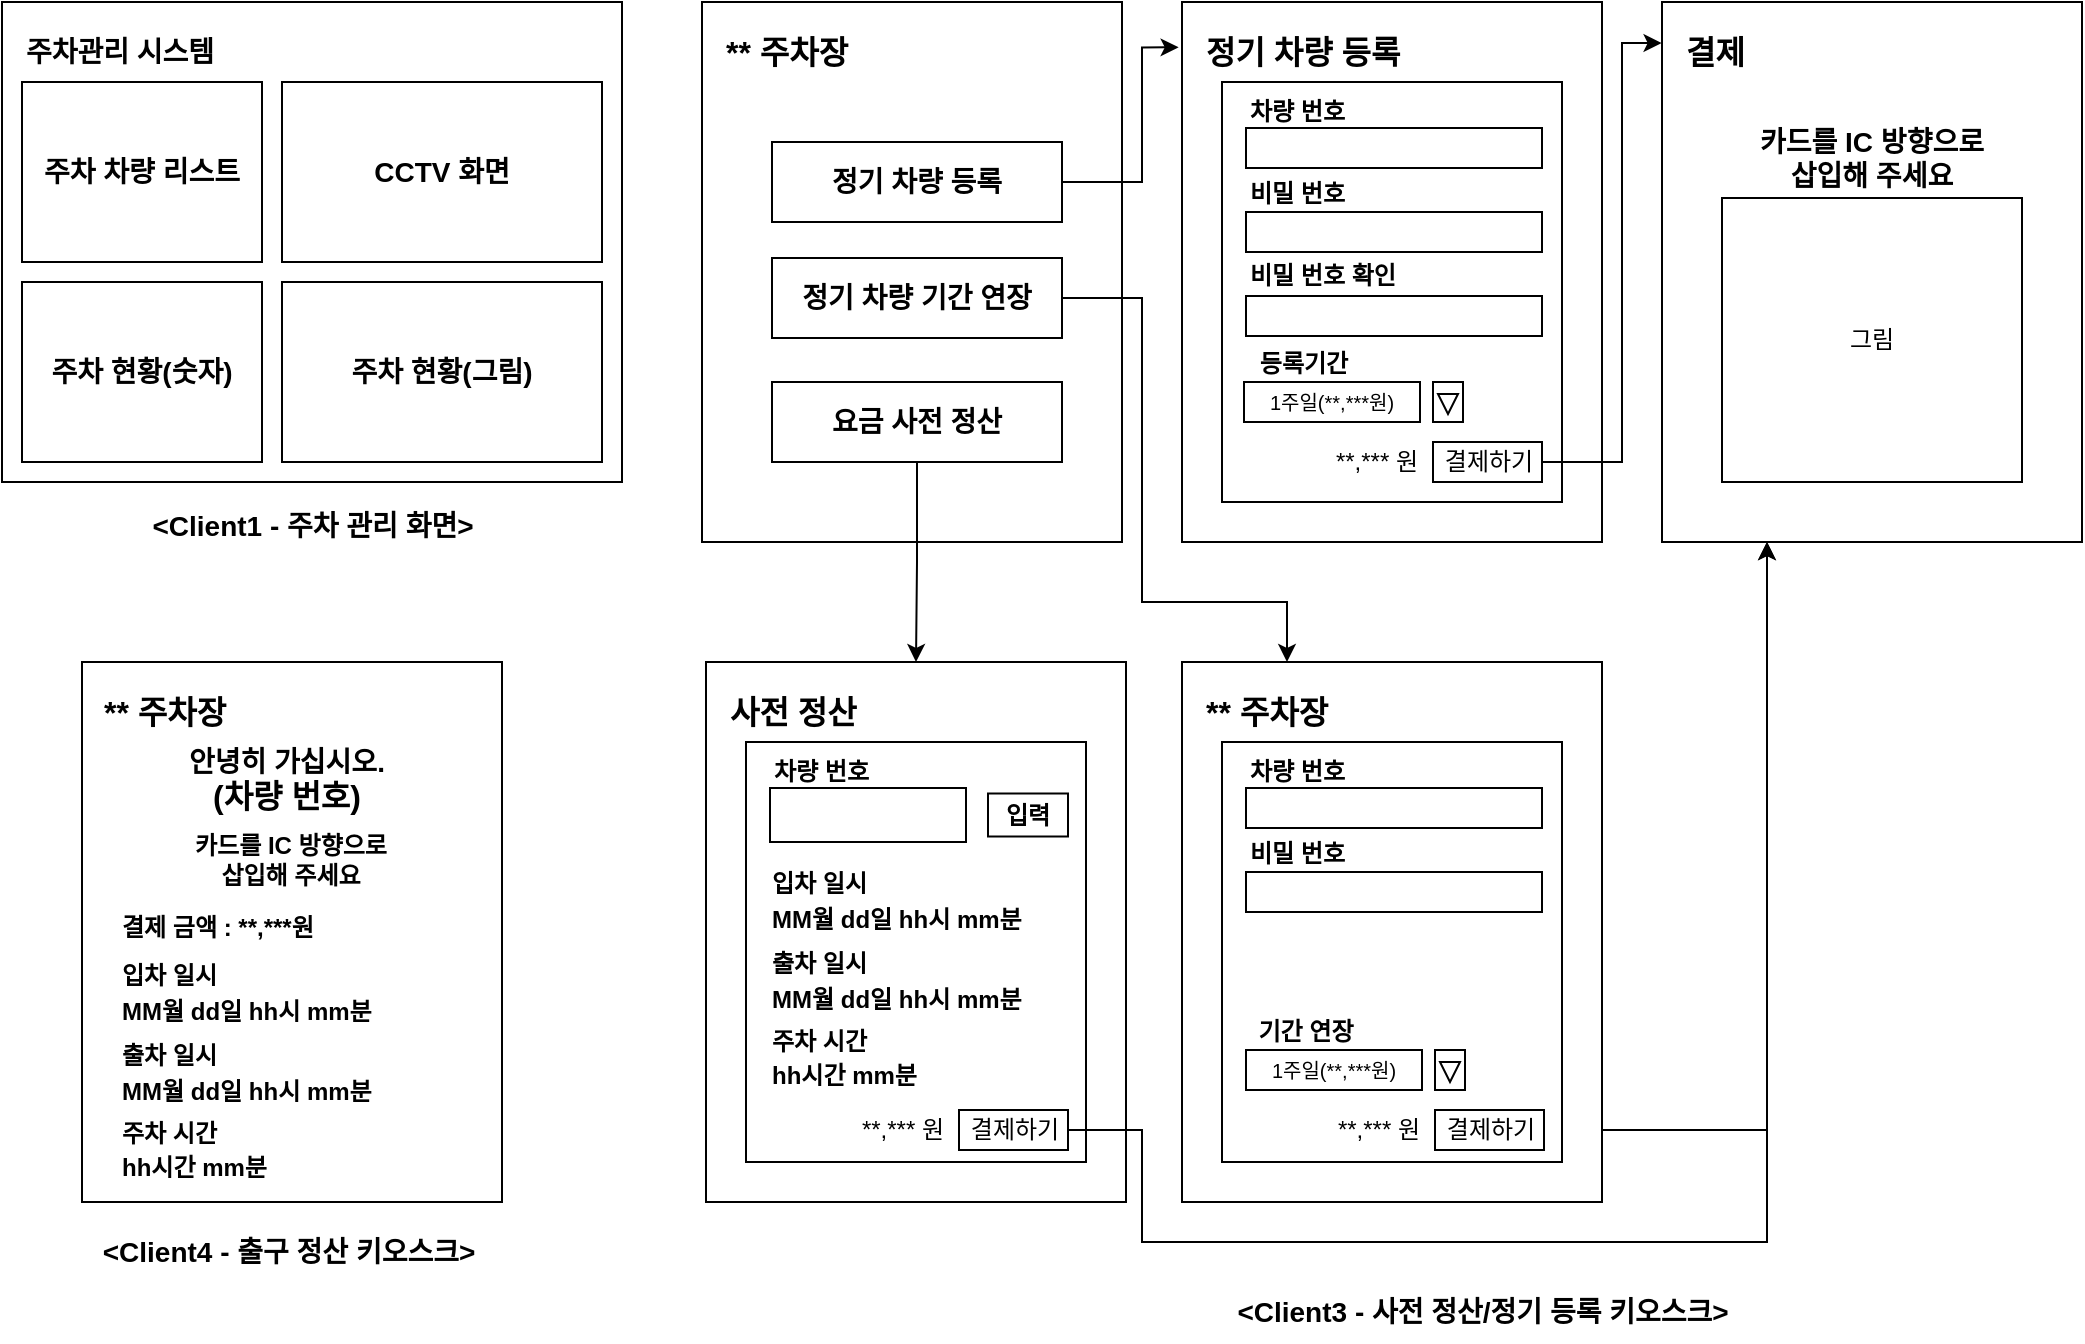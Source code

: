 <mxfile version="26.1.3">
  <diagram name="페이지-1" id="6zYiGLpCi4L3Z8N9PTFm">
    <mxGraphModel dx="1235" dy="661" grid="1" gridSize="10" guides="1" tooltips="1" connect="1" arrows="1" fold="1" page="1" pageScale="1" pageWidth="1169" pageHeight="827" math="0" shadow="0">
      <root>
        <mxCell id="0" />
        <mxCell id="1" parent="0" />
        <mxCell id="hS6iOgs_LtcqVkNzkukX-16" value="&amp;lt;Client3 - 사전 정산/정기 등록 키오스크&lt;span style=&quot;background-color: transparent; color: light-dark(rgb(0, 0, 0), rgb(255, 255, 255));&quot;&gt;&amp;gt;&lt;/span&gt;" style="text;html=1;align=center;verticalAlign=middle;resizable=0;points=[];autosize=1;strokeColor=none;fillColor=none;fontSize=14;fontStyle=1" parent="1" vertex="1">
          <mxGeometry x="640" y="670" width="280" height="30" as="geometry" />
        </mxCell>
        <mxCell id="hS6iOgs_LtcqVkNzkukX-18" value="" style="group" parent="1" vertex="1" connectable="0">
          <mxGeometry x="40" y="30" width="310" height="277.25" as="geometry" />
        </mxCell>
        <mxCell id="77pEXItfYRGRTwTqh-JJ-1" value="" style="rounded=0;whiteSpace=wrap;html=1;" parent="hS6iOgs_LtcqVkNzkukX-18" vertex="1">
          <mxGeometry width="310" height="240" as="geometry" />
        </mxCell>
        <mxCell id="77pEXItfYRGRTwTqh-JJ-2" value="주차관리 시스템" style="text;html=1;align=left;verticalAlign=middle;whiteSpace=wrap;rounded=0;fontSize=14;fontStyle=1" parent="hS6iOgs_LtcqVkNzkukX-18" vertex="1">
          <mxGeometry x="10" y="10" width="120" height="30" as="geometry" />
        </mxCell>
        <mxCell id="77pEXItfYRGRTwTqh-JJ-3" value="주차 차량 리스트" style="rounded=0;whiteSpace=wrap;html=1;fontSize=14;fontStyle=1" parent="hS6iOgs_LtcqVkNzkukX-18" vertex="1">
          <mxGeometry x="10" y="40" width="120" height="90" as="geometry" />
        </mxCell>
        <mxCell id="77pEXItfYRGRTwTqh-JJ-4" value="주차 현황(숫자)" style="rounded=0;whiteSpace=wrap;html=1;fontSize=14;fontStyle=1" parent="hS6iOgs_LtcqVkNzkukX-18" vertex="1">
          <mxGeometry x="10" y="140" width="120" height="90" as="geometry" />
        </mxCell>
        <mxCell id="77pEXItfYRGRTwTqh-JJ-7" value="CCTV 화면" style="rounded=0;whiteSpace=wrap;html=1;fontSize=14;fontStyle=1" parent="hS6iOgs_LtcqVkNzkukX-18" vertex="1">
          <mxGeometry x="140" y="40" width="160" height="90" as="geometry" />
        </mxCell>
        <mxCell id="77pEXItfYRGRTwTqh-JJ-8" value="주차 현황(그림)" style="rounded=0;whiteSpace=wrap;html=1;align=center;verticalAlign=middle;fontSize=14;fontStyle=1" parent="hS6iOgs_LtcqVkNzkukX-18" vertex="1">
          <mxGeometry x="140" y="140" width="160" height="90" as="geometry" />
        </mxCell>
        <mxCell id="hS6iOgs_LtcqVkNzkukX-14" value="&amp;lt;Client1 - 주차 관리 화면&amp;gt;" style="text;html=1;align=center;verticalAlign=middle;resizable=0;points=[];autosize=1;strokeColor=none;fillColor=none;fontSize=14;fontStyle=1" parent="hS6iOgs_LtcqVkNzkukX-18" vertex="1">
          <mxGeometry x="60" y="247.25" width="190" height="30" as="geometry" />
        </mxCell>
        <mxCell id="hS6iOgs_LtcqVkNzkukX-54" value="" style="group" parent="1" vertex="1" connectable="0">
          <mxGeometry x="390" y="30" width="210" height="270" as="geometry" />
        </mxCell>
        <mxCell id="hS6iOgs_LtcqVkNzkukX-12" value="" style="rounded=0;whiteSpace=wrap;html=1;" parent="hS6iOgs_LtcqVkNzkukX-54" vertex="1">
          <mxGeometry width="210" height="270" as="geometry" />
        </mxCell>
        <mxCell id="hS6iOgs_LtcqVkNzkukX-13" value="** 주차장" style="text;html=1;align=left;verticalAlign=middle;whiteSpace=wrap;rounded=0;fontStyle=1;fontSize=16;" parent="hS6iOgs_LtcqVkNzkukX-54" vertex="1">
          <mxGeometry x="10" y="10" width="100" height="30" as="geometry" />
        </mxCell>
        <mxCell id="hS6iOgs_LtcqVkNzkukX-20" value="정기 차량 등록" style="text;html=1;align=center;verticalAlign=middle;whiteSpace=wrap;rounded=0;labelBorderColor=none;strokeColor=default;fontSize=14;fontStyle=1" parent="hS6iOgs_LtcqVkNzkukX-54" vertex="1">
          <mxGeometry x="35" y="70" width="145" height="40" as="geometry" />
        </mxCell>
        <mxCell id="hS6iOgs_LtcqVkNzkukX-21" value="정기 차량 기간 연장" style="text;html=1;align=center;verticalAlign=middle;whiteSpace=wrap;rounded=0;labelBorderColor=none;strokeColor=default;fontSize=14;fontStyle=1" parent="hS6iOgs_LtcqVkNzkukX-54" vertex="1">
          <mxGeometry x="35" y="128" width="145" height="40" as="geometry" />
        </mxCell>
        <mxCell id="tHhZRvzUOpwLmbIRdvHh-25" value="요금 사전 정산" style="text;html=1;align=center;verticalAlign=middle;whiteSpace=wrap;rounded=0;labelBorderColor=none;strokeColor=default;fontSize=14;fontStyle=1" vertex="1" parent="hS6iOgs_LtcqVkNzkukX-54">
          <mxGeometry x="35" y="190" width="145" height="40" as="geometry" />
        </mxCell>
        <mxCell id="hS6iOgs_LtcqVkNzkukX-55" value="" style="group" parent="1" vertex="1" connectable="0">
          <mxGeometry x="630" y="30" width="210" height="270" as="geometry" />
        </mxCell>
        <mxCell id="hS6iOgs_LtcqVkNzkukX-22" value="" style="rounded=0;whiteSpace=wrap;html=1;" parent="hS6iOgs_LtcqVkNzkukX-55" vertex="1">
          <mxGeometry width="210" height="270" as="geometry" />
        </mxCell>
        <mxCell id="hS6iOgs_LtcqVkNzkukX-23" value="정기 차량 등록" style="text;html=1;align=left;verticalAlign=middle;whiteSpace=wrap;rounded=0;fontStyle=1;fontSize=16;" parent="hS6iOgs_LtcqVkNzkukX-55" vertex="1">
          <mxGeometry x="10" y="10" width="120" height="30" as="geometry" />
        </mxCell>
        <mxCell id="hS6iOgs_LtcqVkNzkukX-24" value="" style="rounded=0;whiteSpace=wrap;html=1;" parent="hS6iOgs_LtcqVkNzkukX-55" vertex="1">
          <mxGeometry x="20" y="40" width="170" height="210" as="geometry" />
        </mxCell>
        <mxCell id="hS6iOgs_LtcqVkNzkukX-25" value="" style="rounded=0;whiteSpace=wrap;html=1;" parent="hS6iOgs_LtcqVkNzkukX-55" vertex="1">
          <mxGeometry x="32" y="63" width="148" height="20" as="geometry" />
        </mxCell>
        <mxCell id="hS6iOgs_LtcqVkNzkukX-26" value="차량 번호" style="text;html=1;align=left;verticalAlign=middle;whiteSpace=wrap;rounded=0;fontStyle=1" parent="hS6iOgs_LtcqVkNzkukX-55" vertex="1">
          <mxGeometry x="32" y="40" width="60" height="30" as="geometry" />
        </mxCell>
        <mxCell id="hS6iOgs_LtcqVkNzkukX-28" value="비밀 번호" style="text;html=1;align=left;verticalAlign=middle;whiteSpace=wrap;rounded=0;fontStyle=1" parent="hS6iOgs_LtcqVkNzkukX-55" vertex="1">
          <mxGeometry x="32" y="81" width="60" height="30" as="geometry" />
        </mxCell>
        <mxCell id="hS6iOgs_LtcqVkNzkukX-29" value="비밀 번호 확인" style="text;html=1;align=left;verticalAlign=middle;whiteSpace=wrap;rounded=0;fontStyle=1" parent="hS6iOgs_LtcqVkNzkukX-55" vertex="1">
          <mxGeometry x="32" y="122" width="90" height="30" as="geometry" />
        </mxCell>
        <mxCell id="hS6iOgs_LtcqVkNzkukX-31" value="" style="rounded=0;whiteSpace=wrap;html=1;" parent="hS6iOgs_LtcqVkNzkukX-55" vertex="1">
          <mxGeometry x="32" y="105" width="148" height="20" as="geometry" />
        </mxCell>
        <mxCell id="hS6iOgs_LtcqVkNzkukX-32" value="" style="rounded=0;whiteSpace=wrap;html=1;" parent="hS6iOgs_LtcqVkNzkukX-55" vertex="1">
          <mxGeometry x="32" y="147" width="148" height="20" as="geometry" />
        </mxCell>
        <mxCell id="hS6iOgs_LtcqVkNzkukX-34" value="결제하기" style="text;html=1;align=center;verticalAlign=middle;whiteSpace=wrap;rounded=0;strokeColor=default;" parent="hS6iOgs_LtcqVkNzkukX-55" vertex="1">
          <mxGeometry x="125.5" y="220" width="54.5" height="20" as="geometry" />
        </mxCell>
        <mxCell id="hS6iOgs_LtcqVkNzkukX-41" value="등록기간" style="text;html=1;align=center;verticalAlign=middle;whiteSpace=wrap;rounded=0;fontStyle=1" parent="hS6iOgs_LtcqVkNzkukX-55" vertex="1">
          <mxGeometry x="31" y="166" width="60" height="30" as="geometry" />
        </mxCell>
        <mxCell id="hS6iOgs_LtcqVkNzkukX-43" value="1주일(**,***원)" style="text;html=1;align=center;verticalAlign=middle;whiteSpace=wrap;rounded=0;fontSize=10;strokeColor=default;" parent="hS6iOgs_LtcqVkNzkukX-55" vertex="1">
          <mxGeometry x="31" y="190" width="88" height="20" as="geometry" />
        </mxCell>
        <mxCell id="hS6iOgs_LtcqVkNzkukX-50" value="" style="rounded=0;whiteSpace=wrap;html=1;fillColor=none;" parent="hS6iOgs_LtcqVkNzkukX-55" vertex="1">
          <mxGeometry x="125.5" y="190" width="15" height="20" as="geometry" />
        </mxCell>
        <mxCell id="hS6iOgs_LtcqVkNzkukX-49" value="" style="triangle;whiteSpace=wrap;html=1;direction=south;" parent="hS6iOgs_LtcqVkNzkukX-55" vertex="1">
          <mxGeometry x="128" y="196" width="10" height="10" as="geometry" />
        </mxCell>
        <mxCell id="hS6iOgs_LtcqVkNzkukX-53" value="**,*** 원" style="text;html=1;align=right;verticalAlign=middle;whiteSpace=wrap;rounded=0;" parent="hS6iOgs_LtcqVkNzkukX-55" vertex="1">
          <mxGeometry x="30" y="215" width="90" height="30" as="geometry" />
        </mxCell>
        <mxCell id="hS6iOgs_LtcqVkNzkukX-56" value="" style="group" parent="1" vertex="1" connectable="0">
          <mxGeometry x="870" y="30" width="210" height="270" as="geometry" />
        </mxCell>
        <mxCell id="hS6iOgs_LtcqVkNzkukX-36" value="" style="rounded=0;whiteSpace=wrap;html=1;" parent="hS6iOgs_LtcqVkNzkukX-56" vertex="1">
          <mxGeometry width="210" height="270" as="geometry" />
        </mxCell>
        <mxCell id="hS6iOgs_LtcqVkNzkukX-37" value="결제" style="text;html=1;align=left;verticalAlign=middle;whiteSpace=wrap;rounded=0;fontStyle=1;fontSize=16;" parent="hS6iOgs_LtcqVkNzkukX-56" vertex="1">
          <mxGeometry x="10" y="10" width="100" height="30" as="geometry" />
        </mxCell>
        <mxCell id="hS6iOgs_LtcqVkNzkukX-51" value="&lt;font style=&quot;font-size: 14px;&quot;&gt;&lt;b&gt;카드를 IC 방향으로&lt;/b&gt;&lt;/font&gt;&lt;div&gt;&lt;font style=&quot;font-size: 14px;&quot;&gt;&lt;b&gt;삽입해 주세요&lt;/b&gt;&lt;/font&gt;&lt;/div&gt;" style="text;html=1;align=center;verticalAlign=middle;whiteSpace=wrap;rounded=0;" parent="hS6iOgs_LtcqVkNzkukX-56" vertex="1">
          <mxGeometry x="30" y="63" width="150" height="30" as="geometry" />
        </mxCell>
        <mxCell id="hS6iOgs_LtcqVkNzkukX-52" value="그림" style="rounded=0;whiteSpace=wrap;html=1;" parent="hS6iOgs_LtcqVkNzkukX-56" vertex="1">
          <mxGeometry x="30" y="98" width="150" height="142" as="geometry" />
        </mxCell>
        <mxCell id="hS6iOgs_LtcqVkNzkukX-39" style="edgeStyle=orthogonalEdgeStyle;rounded=0;orthogonalLoop=1;jettySize=auto;html=1;exitX=1;exitY=0.5;exitDx=0;exitDy=0;entryX=-0.001;entryY=0.076;entryDx=0;entryDy=0;entryPerimeter=0;" parent="1" source="hS6iOgs_LtcqVkNzkukX-34" target="hS6iOgs_LtcqVkNzkukX-36" edge="1">
          <mxGeometry relative="1" as="geometry">
            <Array as="points">
              <mxPoint x="850" y="260" />
              <mxPoint x="850" y="51" />
            </Array>
          </mxGeometry>
        </mxCell>
        <mxCell id="tHhZRvzUOpwLmbIRdvHh-26" style="edgeStyle=orthogonalEdgeStyle;rounded=0;orthogonalLoop=1;jettySize=auto;html=1;exitX=1;exitY=0.5;exitDx=0;exitDy=0;entryX=0.25;entryY=1;entryDx=0;entryDy=0;" edge="1" parent="1" source="tHhZRvzUOpwLmbIRdvHh-11" target="hS6iOgs_LtcqVkNzkukX-36">
          <mxGeometry relative="1" as="geometry" />
        </mxCell>
        <mxCell id="tHhZRvzUOpwLmbIRdvHh-24" style="edgeStyle=orthogonalEdgeStyle;rounded=0;orthogonalLoop=1;jettySize=auto;html=1;exitX=1;exitY=0.5;exitDx=0;exitDy=0;entryX=-0.008;entryY=0.084;entryDx=0;entryDy=0;entryPerimeter=0;" edge="1" parent="1" source="hS6iOgs_LtcqVkNzkukX-20" target="hS6iOgs_LtcqVkNzkukX-22">
          <mxGeometry relative="1" as="geometry">
            <Array as="points">
              <mxPoint x="610" y="120" />
              <mxPoint x="610" y="53" />
            </Array>
          </mxGeometry>
        </mxCell>
        <mxCell id="tHhZRvzUOpwLmbIRdvHh-27" value="" style="group" vertex="1" connectable="0" parent="1">
          <mxGeometry x="80" y="360" width="212.81" height="310" as="geometry" />
        </mxCell>
        <mxCell id="hS6iOgs_LtcqVkNzkukX-75" value="" style="rounded=0;whiteSpace=wrap;html=1;" parent="tHhZRvzUOpwLmbIRdvHh-27" vertex="1">
          <mxGeometry width="210" height="270" as="geometry" />
        </mxCell>
        <mxCell id="hS6iOgs_LtcqVkNzkukX-76" value="** 주차장" style="text;html=1;align=left;verticalAlign=middle;whiteSpace=wrap;rounded=0;fontStyle=1;fontSize=16;" parent="tHhZRvzUOpwLmbIRdvHh-27" vertex="1">
          <mxGeometry x="8.75" y="10" width="87.5" height="30" as="geometry" />
        </mxCell>
        <mxCell id="hS6iOgs_LtcqVkNzkukX-77" value="&lt;font style=&quot;font-size: 14px;&quot;&gt;안녕히 가십시오.&lt;/font&gt;&lt;div&gt;&lt;font style=&quot;font-size: 16px;&quot;&gt;(차량 번호)&lt;/font&gt;&lt;/div&gt;" style="text;html=1;align=center;verticalAlign=middle;whiteSpace=wrap;rounded=0;fontSize=11;fontStyle=1" parent="tHhZRvzUOpwLmbIRdvHh-27" vertex="1">
          <mxGeometry x="28.438" y="29" width="148.75" height="60" as="geometry" />
        </mxCell>
        <mxCell id="hS6iOgs_LtcqVkNzkukX-86" value="&amp;lt;Client4 -&amp;nbsp;&lt;span style=&quot;background-color: transparent; color: light-dark(rgb(0, 0, 0), rgb(255, 255, 255));&quot;&gt;출구 정산 키오스크&amp;gt;&lt;/span&gt;" style="text;html=1;align=center;verticalAlign=middle;resizable=0;points=[];autosize=1;strokeColor=none;fillColor=none;fontSize=14;fontStyle=1" parent="tHhZRvzUOpwLmbIRdvHh-27" vertex="1">
          <mxGeometry x="-7.19" y="280" width="220" height="30" as="geometry" />
        </mxCell>
        <mxCell id="hS6iOgs_LtcqVkNzkukX-87" value="&lt;div style=&quot;line-height: 150%;&quot;&gt;입차 일시&lt;div&gt;MM월 dd일&amp;nbsp;&lt;span style=&quot;background-color: transparent; color: light-dark(rgb(0, 0, 0), rgb(255, 255, 255));&quot;&gt;hh시 mm분&lt;/span&gt;&lt;/div&gt;&lt;/div&gt;" style="text;html=1;align=left;verticalAlign=middle;whiteSpace=wrap;rounded=0;fontSize=12;fontStyle=1" parent="tHhZRvzUOpwLmbIRdvHh-27" vertex="1">
          <mxGeometry x="17.5" y="150" width="175" height="30" as="geometry" />
        </mxCell>
        <mxCell id="hS6iOgs_LtcqVkNzkukX-88" value="&lt;div style=&quot;line-height: 150%;&quot;&gt;출차 일시&lt;div&gt;MM월 dd일&amp;nbsp;&lt;span style=&quot;color: light-dark(rgb(0, 0, 0), rgb(255, 255, 255)); background-color: transparent;&quot;&gt;hh시 mm분&lt;/span&gt;&lt;/div&gt;&lt;/div&gt;" style="text;html=1;align=left;verticalAlign=middle;whiteSpace=wrap;rounded=0;fontSize=12;fontStyle=1" parent="tHhZRvzUOpwLmbIRdvHh-27" vertex="1">
          <mxGeometry x="17.5" y="190" width="175" height="30" as="geometry" />
        </mxCell>
        <mxCell id="hS6iOgs_LtcqVkNzkukX-89" value="주차 시간&lt;div style=&quot;line-height: 150%;&quot;&gt;hh시간 mm분&lt;/div&gt;" style="text;html=1;align=left;verticalAlign=middle;whiteSpace=wrap;rounded=0;fontSize=12;fontStyle=1" parent="tHhZRvzUOpwLmbIRdvHh-27" vertex="1">
          <mxGeometry x="17.5" y="230" width="175" height="30" as="geometry" />
        </mxCell>
        <mxCell id="hS6iOgs_LtcqVkNzkukX-90" value="결제 금액 : **,***원" style="text;html=1;align=left;verticalAlign=middle;whiteSpace=wrap;rounded=0;fontSize=12;fontStyle=1" parent="tHhZRvzUOpwLmbIRdvHh-27" vertex="1">
          <mxGeometry x="17.5" y="118" width="175" height="30" as="geometry" />
        </mxCell>
        <mxCell id="hS6iOgs_LtcqVkNzkukX-91" value="&lt;font&gt;&lt;b&gt;카드를 IC 방향으로&lt;/b&gt;&lt;/font&gt;&lt;div&gt;&lt;font&gt;&lt;b&gt;삽입해 주세요&lt;/b&gt;&lt;/font&gt;&lt;/div&gt;" style="text;html=1;align=center;verticalAlign=middle;whiteSpace=wrap;rounded=0;fontSize=12;" parent="tHhZRvzUOpwLmbIRdvHh-27" vertex="1">
          <mxGeometry x="39.377" y="84" width="131.25" height="30" as="geometry" />
        </mxCell>
        <mxCell id="tHhZRvzUOpwLmbIRdvHh-28" value="" style="group" vertex="1" connectable="0" parent="1">
          <mxGeometry x="630" y="360" width="210" height="270" as="geometry" />
        </mxCell>
        <mxCell id="hS6iOgs_LtcqVkNzkukX-62" value="" style="rounded=0;whiteSpace=wrap;html=1;" parent="tHhZRvzUOpwLmbIRdvHh-28" vertex="1">
          <mxGeometry width="210" height="270" as="geometry" />
        </mxCell>
        <mxCell id="hS6iOgs_LtcqVkNzkukX-72" value="" style="rounded=0;whiteSpace=wrap;html=1;" parent="tHhZRvzUOpwLmbIRdvHh-28" vertex="1">
          <mxGeometry x="20" y="40" width="170" height="210" as="geometry" />
        </mxCell>
        <mxCell id="hS6iOgs_LtcqVkNzkukX-63" value="** 주차장" style="text;html=1;align=left;verticalAlign=middle;whiteSpace=wrap;rounded=0;fontStyle=1;fontSize=16;" parent="tHhZRvzUOpwLmbIRdvHh-28" vertex="1">
          <mxGeometry x="10" y="10" width="100" height="30" as="geometry" />
        </mxCell>
        <mxCell id="hS6iOgs_LtcqVkNzkukX-68" value="" style="rounded=0;whiteSpace=wrap;html=1;" parent="tHhZRvzUOpwLmbIRdvHh-28" vertex="1">
          <mxGeometry x="32" y="63" width="148" height="20" as="geometry" />
        </mxCell>
        <mxCell id="hS6iOgs_LtcqVkNzkukX-69" value="" style="rounded=0;whiteSpace=wrap;html=1;" parent="tHhZRvzUOpwLmbIRdvHh-28" vertex="1">
          <mxGeometry x="32" y="105" width="148" height="20" as="geometry" />
        </mxCell>
        <mxCell id="hS6iOgs_LtcqVkNzkukX-70" value="비밀 번호" style="text;html=1;align=left;verticalAlign=middle;whiteSpace=wrap;rounded=0;fontStyle=1" parent="tHhZRvzUOpwLmbIRdvHh-28" vertex="1">
          <mxGeometry x="32" y="81" width="60" height="30" as="geometry" />
        </mxCell>
        <mxCell id="hS6iOgs_LtcqVkNzkukX-71" value="차량 번호" style="text;html=1;align=left;verticalAlign=middle;whiteSpace=wrap;rounded=0;fontStyle=1" parent="tHhZRvzUOpwLmbIRdvHh-28" vertex="1">
          <mxGeometry x="32" y="40" width="60" height="30" as="geometry" />
        </mxCell>
        <mxCell id="tHhZRvzUOpwLmbIRdvHh-7" value="기간 연장" style="text;html=1;align=center;verticalAlign=middle;whiteSpace=wrap;rounded=0;fontStyle=1" vertex="1" parent="tHhZRvzUOpwLmbIRdvHh-28">
          <mxGeometry x="32" y="170" width="60" height="30" as="geometry" />
        </mxCell>
        <mxCell id="tHhZRvzUOpwLmbIRdvHh-8" value="1주일(**,***원)" style="text;html=1;align=center;verticalAlign=middle;whiteSpace=wrap;rounded=0;fontSize=10;strokeColor=default;" vertex="1" parent="tHhZRvzUOpwLmbIRdvHh-28">
          <mxGeometry x="32" y="194" width="88" height="20" as="geometry" />
        </mxCell>
        <mxCell id="tHhZRvzUOpwLmbIRdvHh-9" value="" style="rounded=0;whiteSpace=wrap;html=1;fillColor=none;" vertex="1" parent="tHhZRvzUOpwLmbIRdvHh-28">
          <mxGeometry x="126.5" y="194" width="15" height="20" as="geometry" />
        </mxCell>
        <mxCell id="tHhZRvzUOpwLmbIRdvHh-10" value="**,*** 원" style="text;html=1;align=right;verticalAlign=middle;whiteSpace=wrap;rounded=0;" vertex="1" parent="tHhZRvzUOpwLmbIRdvHh-28">
          <mxGeometry x="31" y="219" width="90" height="30" as="geometry" />
        </mxCell>
        <mxCell id="tHhZRvzUOpwLmbIRdvHh-11" value="결제하기" style="text;html=1;align=center;verticalAlign=middle;whiteSpace=wrap;rounded=0;strokeColor=default;" vertex="1" parent="tHhZRvzUOpwLmbIRdvHh-28">
          <mxGeometry x="126.5" y="224" width="54.5" height="20" as="geometry" />
        </mxCell>
        <mxCell id="tHhZRvzUOpwLmbIRdvHh-12" value="" style="triangle;whiteSpace=wrap;html=1;direction=south;" vertex="1" parent="tHhZRvzUOpwLmbIRdvHh-28">
          <mxGeometry x="129" y="200" width="10" height="10" as="geometry" />
        </mxCell>
        <mxCell id="tHhZRvzUOpwLmbIRdvHh-29" value="" style="group" vertex="1" connectable="0" parent="1">
          <mxGeometry x="392" y="360" width="535.5" height="270" as="geometry" />
        </mxCell>
        <mxCell id="tHhZRvzUOpwLmbIRdvHh-30" value="" style="rounded=0;whiteSpace=wrap;html=1;" vertex="1" parent="tHhZRvzUOpwLmbIRdvHh-29">
          <mxGeometry width="210" height="270" as="geometry" />
        </mxCell>
        <mxCell id="tHhZRvzUOpwLmbIRdvHh-31" value="" style="rounded=0;whiteSpace=wrap;html=1;" vertex="1" parent="tHhZRvzUOpwLmbIRdvHh-29">
          <mxGeometry x="20" y="40" width="170" height="210" as="geometry" />
        </mxCell>
        <mxCell id="tHhZRvzUOpwLmbIRdvHh-32" value="사전 정산" style="text;html=1;align=left;verticalAlign=middle;whiteSpace=wrap;rounded=0;fontStyle=1;fontSize=16;" vertex="1" parent="tHhZRvzUOpwLmbIRdvHh-29">
          <mxGeometry x="10" y="10" width="100" height="30" as="geometry" />
        </mxCell>
        <mxCell id="tHhZRvzUOpwLmbIRdvHh-33" value="" style="rounded=0;whiteSpace=wrap;html=1;" vertex="1" parent="tHhZRvzUOpwLmbIRdvHh-29">
          <mxGeometry x="32" y="63" width="98" height="27" as="geometry" />
        </mxCell>
        <mxCell id="tHhZRvzUOpwLmbIRdvHh-36" value="차량 번호" style="text;html=1;align=left;verticalAlign=middle;whiteSpace=wrap;rounded=0;fontStyle=1" vertex="1" parent="tHhZRvzUOpwLmbIRdvHh-29">
          <mxGeometry x="32" y="40" width="60" height="30" as="geometry" />
        </mxCell>
        <mxCell id="tHhZRvzUOpwLmbIRdvHh-40" value="**,*** 원" style="text;html=1;align=right;verticalAlign=middle;whiteSpace=wrap;rounded=0;" vertex="1" parent="tHhZRvzUOpwLmbIRdvHh-29">
          <mxGeometry x="31" y="219" width="90" height="30" as="geometry" />
        </mxCell>
        <mxCell id="tHhZRvzUOpwLmbIRdvHh-41" value="결제하기" style="text;html=1;align=center;verticalAlign=middle;whiteSpace=wrap;rounded=0;strokeColor=default;" vertex="1" parent="tHhZRvzUOpwLmbIRdvHh-29">
          <mxGeometry x="126.5" y="224" width="54.5" height="20" as="geometry" />
        </mxCell>
        <mxCell id="tHhZRvzUOpwLmbIRdvHh-53" value="입력" style="rounded=0;whiteSpace=wrap;html=1;fontStyle=1" vertex="1" parent="tHhZRvzUOpwLmbIRdvHh-29">
          <mxGeometry x="141" y="65.75" width="40" height="21.5" as="geometry" />
        </mxCell>
        <mxCell id="tHhZRvzUOpwLmbIRdvHh-54" value="&lt;div style=&quot;line-height: 150%;&quot;&gt;입차 일시&lt;div&gt;MM월 dd일&amp;nbsp;&lt;span style=&quot;background-color: transparent; color: light-dark(rgb(0, 0, 0), rgb(255, 255, 255));&quot;&gt;hh시 mm분&lt;/span&gt;&lt;/div&gt;&lt;/div&gt;" style="text;html=1;align=left;verticalAlign=middle;whiteSpace=wrap;rounded=0;fontSize=12;fontStyle=1" vertex="1" parent="tHhZRvzUOpwLmbIRdvHh-29">
          <mxGeometry x="31" y="104" width="175" height="30" as="geometry" />
        </mxCell>
        <mxCell id="tHhZRvzUOpwLmbIRdvHh-55" value="&lt;div style=&quot;line-height: 150%;&quot;&gt;출차 일시&lt;div&gt;MM월 dd일&amp;nbsp;&lt;span style=&quot;color: light-dark(rgb(0, 0, 0), rgb(255, 255, 255)); background-color: transparent;&quot;&gt;hh시 mm분&lt;/span&gt;&lt;/div&gt;&lt;/div&gt;" style="text;html=1;align=left;verticalAlign=middle;whiteSpace=wrap;rounded=0;fontSize=12;fontStyle=1" vertex="1" parent="tHhZRvzUOpwLmbIRdvHh-29">
          <mxGeometry x="31" y="144" width="175" height="30" as="geometry" />
        </mxCell>
        <mxCell id="tHhZRvzUOpwLmbIRdvHh-56" value="주차 시간&lt;div style=&quot;line-height: 150%;&quot;&gt;hh시간 mm분&lt;/div&gt;" style="text;html=1;align=left;verticalAlign=middle;whiteSpace=wrap;rounded=0;fontSize=12;fontStyle=1" vertex="1" parent="tHhZRvzUOpwLmbIRdvHh-29">
          <mxGeometry x="31" y="184" width="175" height="30" as="geometry" />
        </mxCell>
        <mxCell id="tHhZRvzUOpwLmbIRdvHh-48" style="edgeStyle=orthogonalEdgeStyle;rounded=0;orthogonalLoop=1;jettySize=auto;html=1;exitX=1;exitY=0.5;exitDx=0;exitDy=0;entryX=0.25;entryY=1;entryDx=0;entryDy=0;" edge="1" parent="1" source="tHhZRvzUOpwLmbIRdvHh-41" target="hS6iOgs_LtcqVkNzkukX-36">
          <mxGeometry relative="1" as="geometry">
            <Array as="points">
              <mxPoint x="610" y="594" />
              <mxPoint x="610" y="650" />
              <mxPoint x="923" y="650" />
            </Array>
          </mxGeometry>
        </mxCell>
        <mxCell id="tHhZRvzUOpwLmbIRdvHh-52" style="edgeStyle=orthogonalEdgeStyle;rounded=0;orthogonalLoop=1;jettySize=auto;html=1;exitX=0.5;exitY=1;exitDx=0;exitDy=0;entryX=0.5;entryY=0;entryDx=0;entryDy=0;" edge="1" parent="1" source="tHhZRvzUOpwLmbIRdvHh-25" target="tHhZRvzUOpwLmbIRdvHh-30">
          <mxGeometry relative="1" as="geometry" />
        </mxCell>
        <mxCell id="tHhZRvzUOpwLmbIRdvHh-67" style="edgeStyle=orthogonalEdgeStyle;rounded=0;orthogonalLoop=1;jettySize=auto;html=1;exitX=1;exitY=0.5;exitDx=0;exitDy=0;entryX=0.25;entryY=0;entryDx=0;entryDy=0;" edge="1" parent="1" source="hS6iOgs_LtcqVkNzkukX-21" target="hS6iOgs_LtcqVkNzkukX-62">
          <mxGeometry relative="1" as="geometry">
            <Array as="points">
              <mxPoint x="610" y="178" />
              <mxPoint x="610" y="330" />
              <mxPoint x="683" y="330" />
            </Array>
          </mxGeometry>
        </mxCell>
      </root>
    </mxGraphModel>
  </diagram>
</mxfile>
